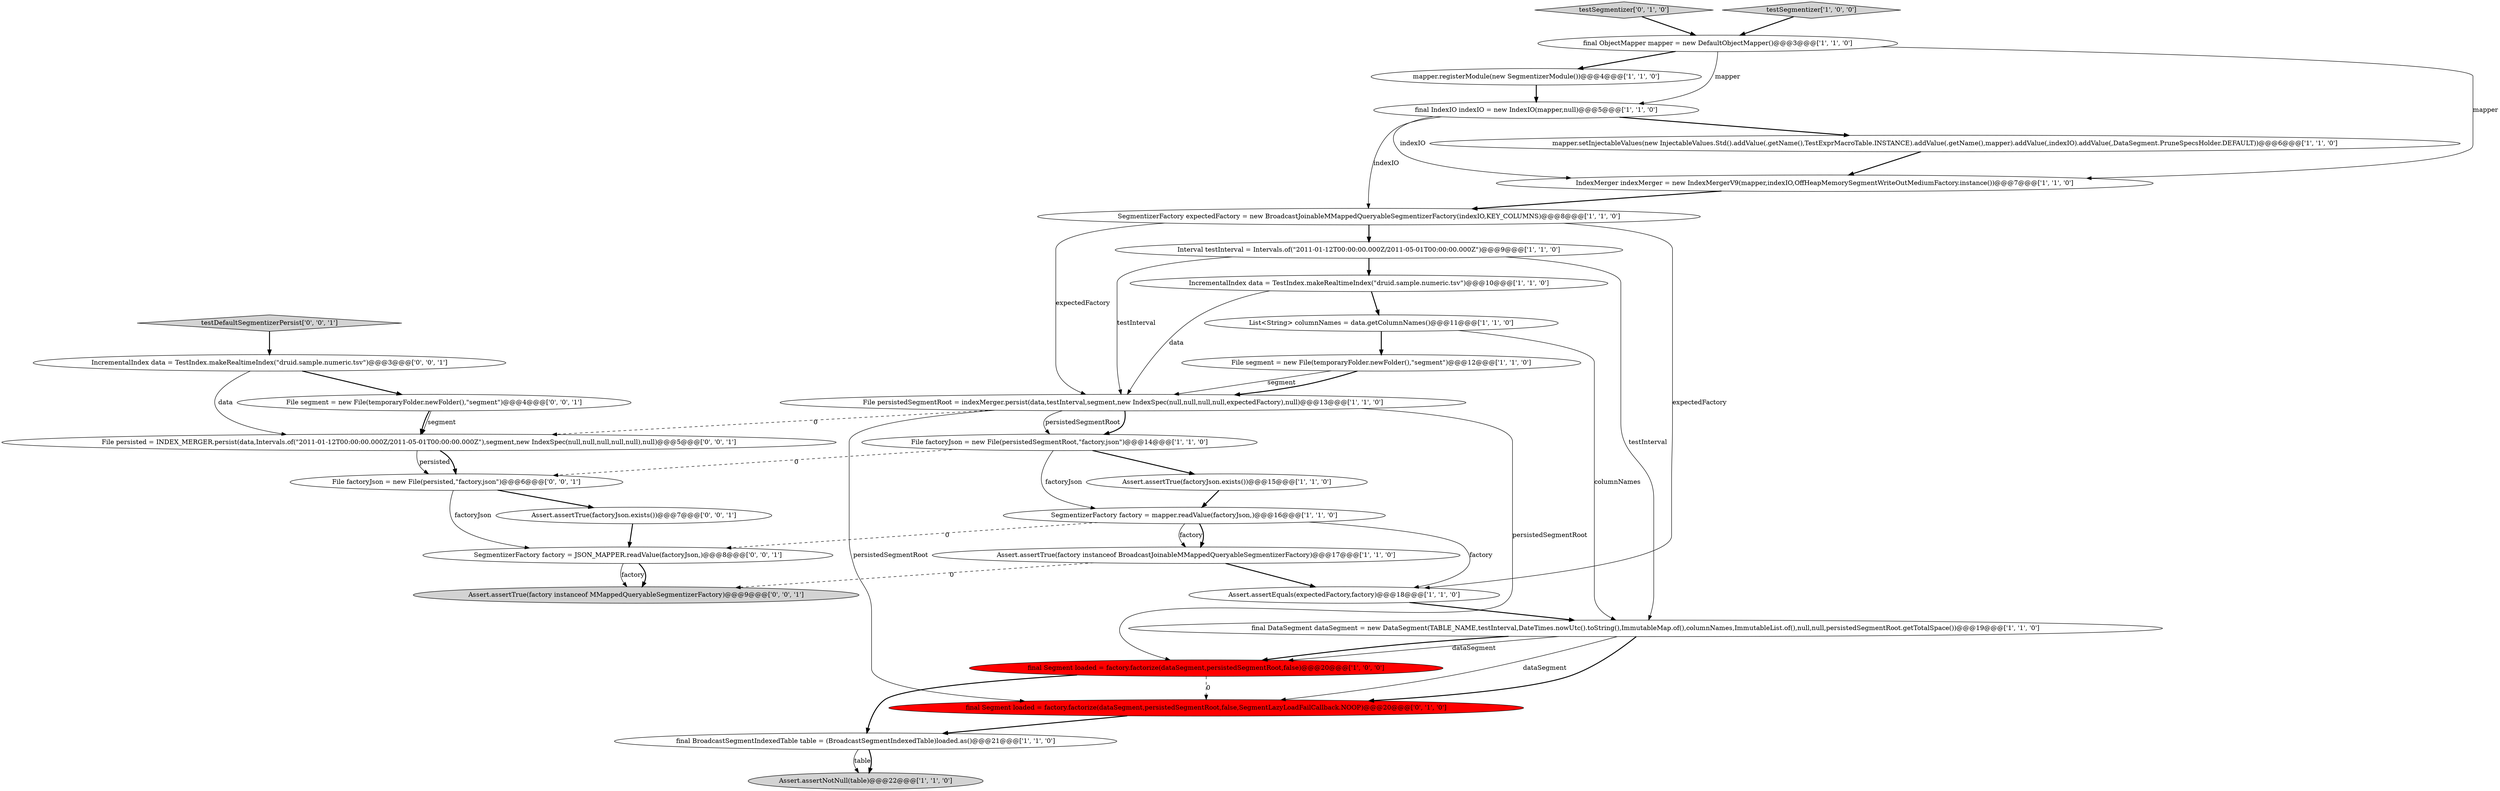 digraph {
4 [style = filled, label = "Assert.assertTrue(factoryJson.exists())@@@15@@@['1', '1', '0']", fillcolor = white, shape = ellipse image = "AAA0AAABBB1BBB"];
13 [style = filled, label = "List<String> columnNames = data.getColumnNames()@@@11@@@['1', '1', '0']", fillcolor = white, shape = ellipse image = "AAA0AAABBB1BBB"];
30 [style = filled, label = "File factoryJson = new File(persisted,\"factory.json\")@@@6@@@['0', '0', '1']", fillcolor = white, shape = ellipse image = "AAA0AAABBB3BBB"];
8 [style = filled, label = "Assert.assertNotNull(table)@@@22@@@['1', '1', '0']", fillcolor = lightgray, shape = ellipse image = "AAA0AAABBB1BBB"];
28 [style = filled, label = "Assert.assertTrue(factoryJson.exists())@@@7@@@['0', '0', '1']", fillcolor = white, shape = ellipse image = "AAA0AAABBB3BBB"];
16 [style = filled, label = "Assert.assertTrue(factory instanceof BroadcastJoinableMMappedQueryableSegmentizerFactory)@@@17@@@['1', '1', '0']", fillcolor = white, shape = ellipse image = "AAA0AAABBB1BBB"];
1 [style = filled, label = "Interval testInterval = Intervals.of(\"2011-01-12T00:00:00.000Z/2011-05-01T00:00:00.000Z\")@@@9@@@['1', '1', '0']", fillcolor = white, shape = ellipse image = "AAA0AAABBB1BBB"];
11 [style = filled, label = "mapper.registerModule(new SegmentizerModule())@@@4@@@['1', '1', '0']", fillcolor = white, shape = ellipse image = "AAA0AAABBB1BBB"];
25 [style = filled, label = "File persisted = INDEX_MERGER.persist(data,Intervals.of(\"2011-01-12T00:00:00.000Z/2011-05-01T00:00:00.000Z\"),segment,new IndexSpec(null,null,null,null,null),null)@@@5@@@['0', '0', '1']", fillcolor = white, shape = ellipse image = "AAA0AAABBB3BBB"];
23 [style = filled, label = "testDefaultSegmentizerPersist['0', '0', '1']", fillcolor = lightgray, shape = diamond image = "AAA0AAABBB3BBB"];
27 [style = filled, label = "SegmentizerFactory factory = JSON_MAPPER.readValue(factoryJson,)@@@8@@@['0', '0', '1']", fillcolor = white, shape = ellipse image = "AAA0AAABBB3BBB"];
10 [style = filled, label = "IndexMerger indexMerger = new IndexMergerV9(mapper,indexIO,OffHeapMemorySegmentWriteOutMediumFactory.instance())@@@7@@@['1', '1', '0']", fillcolor = white, shape = ellipse image = "AAA0AAABBB1BBB"];
15 [style = filled, label = "Assert.assertEquals(expectedFactory,factory)@@@18@@@['1', '1', '0']", fillcolor = white, shape = ellipse image = "AAA0AAABBB1BBB"];
3 [style = filled, label = "final BroadcastSegmentIndexedTable table = (BroadcastSegmentIndexedTable)loaded.as()@@@21@@@['1', '1', '0']", fillcolor = white, shape = ellipse image = "AAA0AAABBB1BBB"];
19 [style = filled, label = "File factoryJson = new File(persistedSegmentRoot,\"factory.json\")@@@14@@@['1', '1', '0']", fillcolor = white, shape = ellipse image = "AAA0AAABBB1BBB"];
18 [style = filled, label = "SegmentizerFactory expectedFactory = new BroadcastJoinableMMappedQueryableSegmentizerFactory(indexIO,KEY_COLUMNS)@@@8@@@['1', '1', '0']", fillcolor = white, shape = ellipse image = "AAA0AAABBB1BBB"];
5 [style = filled, label = "File persistedSegmentRoot = indexMerger.persist(data,testInterval,segment,new IndexSpec(null,null,null,null,expectedFactory),null)@@@13@@@['1', '1', '0']", fillcolor = white, shape = ellipse image = "AAA0AAABBB1BBB"];
2 [style = filled, label = "SegmentizerFactory factory = mapper.readValue(factoryJson,)@@@16@@@['1', '1', '0']", fillcolor = white, shape = ellipse image = "AAA0AAABBB1BBB"];
21 [style = filled, label = "final Segment loaded = factory.factorize(dataSegment,persistedSegmentRoot,false,SegmentLazyLoadFailCallback.NOOP)@@@20@@@['0', '1', '0']", fillcolor = red, shape = ellipse image = "AAA1AAABBB2BBB"];
22 [style = filled, label = "testSegmentizer['0', '1', '0']", fillcolor = lightgray, shape = diamond image = "AAA0AAABBB2BBB"];
26 [style = filled, label = "Assert.assertTrue(factory instanceof MMappedQueryableSegmentizerFactory)@@@9@@@['0', '0', '1']", fillcolor = lightgray, shape = ellipse image = "AAA0AAABBB3BBB"];
9 [style = filled, label = "mapper.setInjectableValues(new InjectableValues.Std().addValue(.getName(),TestExprMacroTable.INSTANCE).addValue(.getName(),mapper).addValue(,indexIO).addValue(,DataSegment.PruneSpecsHolder.DEFAULT))@@@6@@@['1', '1', '0']", fillcolor = white, shape = ellipse image = "AAA0AAABBB1BBB"];
20 [style = filled, label = "final ObjectMapper mapper = new DefaultObjectMapper()@@@3@@@['1', '1', '0']", fillcolor = white, shape = ellipse image = "AAA0AAABBB1BBB"];
29 [style = filled, label = "File segment = new File(temporaryFolder.newFolder(),\"segment\")@@@4@@@['0', '0', '1']", fillcolor = white, shape = ellipse image = "AAA0AAABBB3BBB"];
7 [style = filled, label = "final Segment loaded = factory.factorize(dataSegment,persistedSegmentRoot,false)@@@20@@@['1', '0', '0']", fillcolor = red, shape = ellipse image = "AAA1AAABBB1BBB"];
0 [style = filled, label = "testSegmentizer['1', '0', '0']", fillcolor = lightgray, shape = diamond image = "AAA0AAABBB1BBB"];
24 [style = filled, label = "IncrementalIndex data = TestIndex.makeRealtimeIndex(\"druid.sample.numeric.tsv\")@@@3@@@['0', '0', '1']", fillcolor = white, shape = ellipse image = "AAA0AAABBB3BBB"];
6 [style = filled, label = "final IndexIO indexIO = new IndexIO(mapper,null)@@@5@@@['1', '1', '0']", fillcolor = white, shape = ellipse image = "AAA0AAABBB1BBB"];
12 [style = filled, label = "IncrementalIndex data = TestIndex.makeRealtimeIndex(\"druid.sample.numeric.tsv\")@@@10@@@['1', '1', '0']", fillcolor = white, shape = ellipse image = "AAA0AAABBB1BBB"];
17 [style = filled, label = "final DataSegment dataSegment = new DataSegment(TABLE_NAME,testInterval,DateTimes.nowUtc().toString(),ImmutableMap.of(),columnNames,ImmutableList.of(),null,null,persistedSegmentRoot.getTotalSpace())@@@19@@@['1', '1', '0']", fillcolor = white, shape = ellipse image = "AAA0AAABBB1BBB"];
14 [style = filled, label = "File segment = new File(temporaryFolder.newFolder(),\"segment\")@@@12@@@['1', '1', '0']", fillcolor = white, shape = ellipse image = "AAA0AAABBB1BBB"];
10->18 [style = bold, label=""];
16->15 [style = bold, label=""];
3->8 [style = solid, label="table"];
17->7 [style = solid, label="dataSegment"];
29->25 [style = solid, label="segment"];
7->21 [style = dashed, label="0"];
25->30 [style = solid, label="persisted"];
1->5 [style = solid, label="testInterval"];
25->30 [style = bold, label=""];
17->21 [style = solid, label="dataSegment"];
11->6 [style = bold, label=""];
5->7 [style = solid, label="persistedSegmentRoot"];
2->27 [style = dashed, label="0"];
29->25 [style = bold, label=""];
5->25 [style = dashed, label="0"];
24->29 [style = bold, label=""];
4->2 [style = bold, label=""];
9->10 [style = bold, label=""];
20->11 [style = bold, label=""];
19->2 [style = solid, label="factoryJson"];
2->16 [style = solid, label="factory"];
7->3 [style = bold, label=""];
20->10 [style = solid, label="mapper"];
12->5 [style = solid, label="data"];
17->7 [style = bold, label=""];
16->26 [style = dashed, label="0"];
5->19 [style = bold, label=""];
12->13 [style = bold, label=""];
1->17 [style = solid, label="testInterval"];
15->17 [style = bold, label=""];
23->24 [style = bold, label=""];
30->28 [style = bold, label=""];
19->30 [style = dashed, label="0"];
6->10 [style = solid, label="indexIO"];
18->1 [style = bold, label=""];
22->20 [style = bold, label=""];
20->6 [style = solid, label="mapper"];
5->21 [style = solid, label="persistedSegmentRoot"];
3->8 [style = bold, label=""];
18->5 [style = solid, label="expectedFactory"];
30->27 [style = solid, label="factoryJson"];
1->12 [style = bold, label=""];
18->15 [style = solid, label="expectedFactory"];
13->17 [style = solid, label="columnNames"];
0->20 [style = bold, label=""];
6->18 [style = solid, label="indexIO"];
24->25 [style = solid, label="data"];
27->26 [style = solid, label="factory"];
19->4 [style = bold, label=""];
28->27 [style = bold, label=""];
6->9 [style = bold, label=""];
5->19 [style = solid, label="persistedSegmentRoot"];
14->5 [style = solid, label="segment"];
13->14 [style = bold, label=""];
17->21 [style = bold, label=""];
2->15 [style = solid, label="factory"];
21->3 [style = bold, label=""];
14->5 [style = bold, label=""];
27->26 [style = bold, label=""];
2->16 [style = bold, label=""];
}

